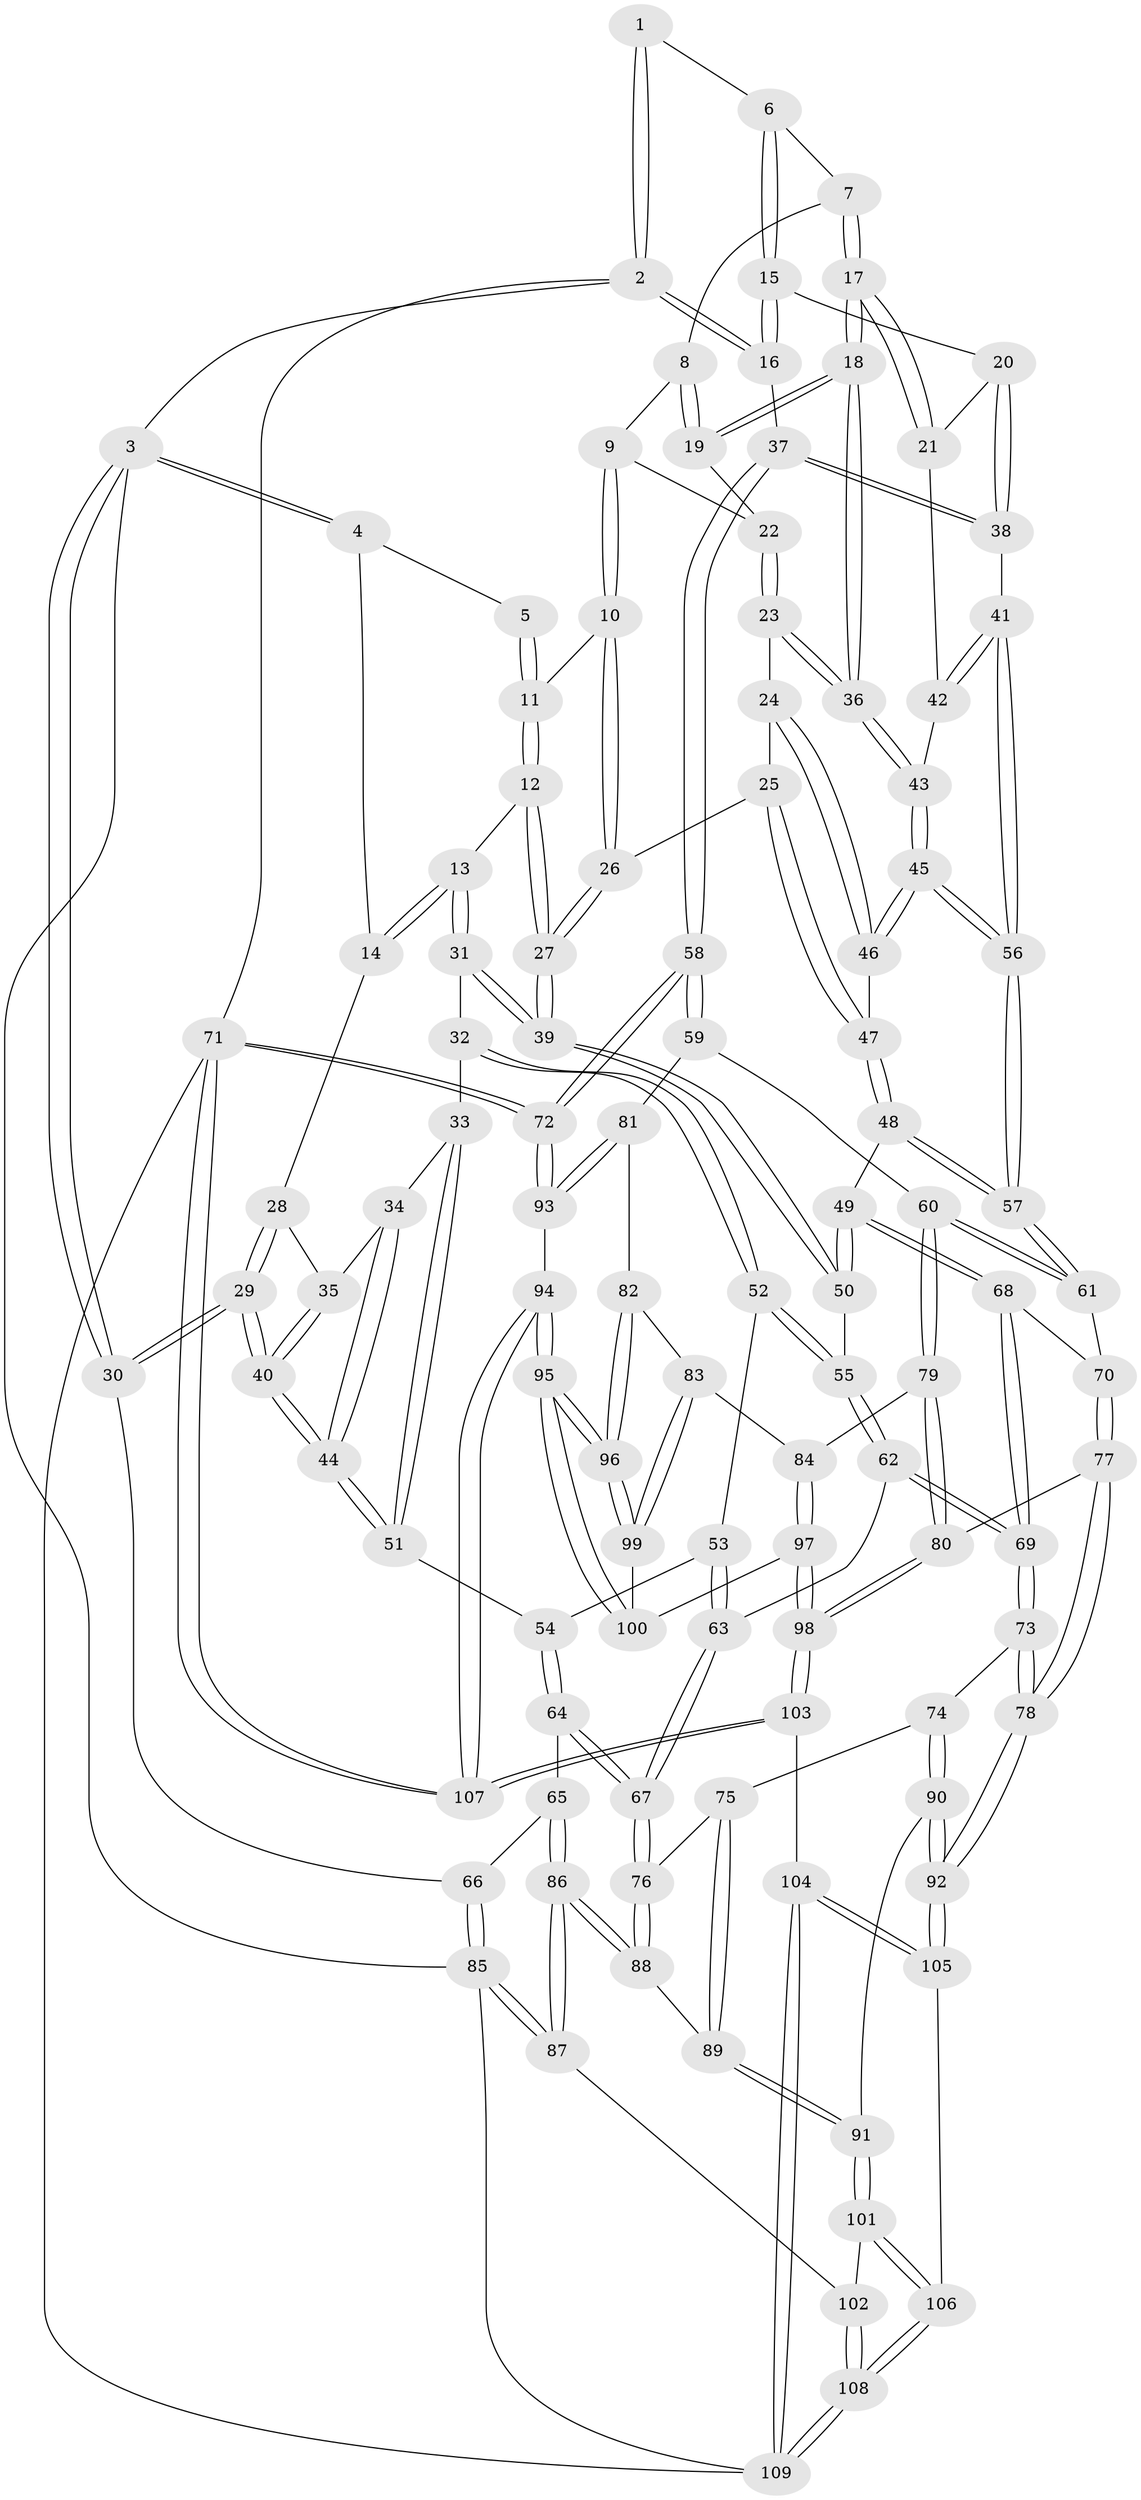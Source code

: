 // coarse degree distribution, {4: 0.375, 5: 0.21875, 3: 0.15625, 7: 0.0625, 2: 0.125, 6: 0.0625}
// Generated by graph-tools (version 1.1) at 2025/21/03/04/25 18:21:31]
// undirected, 109 vertices, 269 edges
graph export_dot {
graph [start="1"]
  node [color=gray90,style=filled];
  1 [pos="+0.7780163086756468+0"];
  2 [pos="+1+0"];
  3 [pos="+0+0"];
  4 [pos="+0.15540522042733096+0"];
  5 [pos="+0.5665891997054051+0"];
  6 [pos="+0.8120115736397533+0.014721731351697437"];
  7 [pos="+0.8010256613110879+0.03481472569337197"];
  8 [pos="+0.7138811689212294+0.06762581161771547"];
  9 [pos="+0.5725773386965053+0"];
  10 [pos="+0.5656048891320787+0"];
  11 [pos="+0.5575347519732385+0"];
  12 [pos="+0.3984204304255883+0.08925110526116184"];
  13 [pos="+0.3363821707061225+0.10722818749904516"];
  14 [pos="+0.19490525720209428+0"];
  15 [pos="+0.9130044158528209+0.1114904715975193"];
  16 [pos="+1+0.007468405735919174"];
  17 [pos="+0.75678673645351+0.15705894407638576"];
  18 [pos="+0.7489625413889957+0.1629980105882022"];
  19 [pos="+0.716367434250497+0.12259380021078253"];
  20 [pos="+0.908897561527079+0.11829695735014004"];
  21 [pos="+0.8501575869301591+0.16252155018763728"];
  22 [pos="+0.648657409229197+0.07339592817898678"];
  23 [pos="+0.6661368611961104+0.18386689339759046"];
  24 [pos="+0.6022705575333756+0.19189536945592234"];
  25 [pos="+0.5918529205344044+0.19135871314186725"];
  26 [pos="+0.5446308498934261+0.1628235527577429"];
  27 [pos="+0.5033377820990915+0.18919017281777997"];
  28 [pos="+0.182036759242232+0"];
  29 [pos="+0+0.3341127380408083"];
  30 [pos="+0+0.3442084773364164"];
  31 [pos="+0.3371204417847775+0.1568125320339674"];
  32 [pos="+0.28152899028391404+0.22942467645660963"];
  33 [pos="+0.25525592363411775+0.22897498972767383"];
  34 [pos="+0.20997845555012215+0.17250976678679592"];
  35 [pos="+0.1923136132873915+0.13522280326075992"];
  36 [pos="+0.7344308774188002+0.18977191446856015"];
  37 [pos="+1+0.3184857628095486"];
  38 [pos="+0.9362460077013893+0.3014800495037777"];
  39 [pos="+0.4661326189127843+0.23231553249717152"];
  40 [pos="+0+0.32400539728718564"];
  41 [pos="+0.9093709662039473+0.30650519796835535"];
  42 [pos="+0.855856204719887+0.18890355732635045"];
  43 [pos="+0.7559016458117603+0.2872829250526295"];
  44 [pos="+0.006019975351718225+0.3218229622658543"];
  45 [pos="+0.7596240331602478+0.3126504111479553"];
  46 [pos="+0.6551598260547138+0.26212601426965"];
  47 [pos="+0.6000078943495115+0.28587468104809494"];
  48 [pos="+0.592598151798167+0.3610424845888117"];
  49 [pos="+0.48386365624039734+0.37577672317116345"];
  50 [pos="+0.4430816238790125+0.35828199942666356"];
  51 [pos="+0.13990080679642064+0.3208635475650158"];
  52 [pos="+0.36981557131780407+0.35825115448516026"];
  53 [pos="+0.2936852314190747+0.4010467749772451"];
  54 [pos="+0.27156719679814484+0.40524538679252237"];
  55 [pos="+0.43131403307646154+0.3621973319480661"];
  56 [pos="+0.7768513878303761+0.37041497742665963"];
  57 [pos="+0.7558667201605157+0.41304670033135327"];
  58 [pos="+1+0.5624284040961108"];
  59 [pos="+0.8309797420342535+0.5038735772547377"];
  60 [pos="+0.7959429669679793+0.4953231745687181"];
  61 [pos="+0.756630688655826+0.41942065683439417"];
  62 [pos="+0.39127579262884143+0.5549505020107455"];
  63 [pos="+0.33176855199216+0.5309454519519562"];
  64 [pos="+0.17432967061891388+0.5574034042174185"];
  65 [pos="+0.1265327361728031+0.5413626157072754"];
  66 [pos="+0+0.3724267101502499"];
  67 [pos="+0.18656653429994327+0.5718443097482763"];
  68 [pos="+0.5440378089195634+0.5474843586433876"];
  69 [pos="+0.4168169859756344+0.6051151883381677"];
  70 [pos="+0.5580824083430466+0.5526230852119678"];
  71 [pos="+1+1"];
  72 [pos="+1+0.6812862490422965"];
  73 [pos="+0.39984390790527274+0.6618372037355377"];
  74 [pos="+0.31660793155666667+0.6799611006618211"];
  75 [pos="+0.2367691048728021+0.6585116661972212"];
  76 [pos="+0.20006406496377405+0.6063847198623397"];
  77 [pos="+0.6563859610658905+0.7226606585067198"];
  78 [pos="+0.5337802649768351+0.8275530525669332"];
  79 [pos="+0.7418583656103178+0.6879141830441978"];
  80 [pos="+0.6790619824145203+0.7181074396574755"];
  81 [pos="+0.9419113935948454+0.7252346021213075"];
  82 [pos="+0.8858905584591058+0.7328541055166973"];
  83 [pos="+0.8402887062100137+0.7324992237446118"];
  84 [pos="+0.7722394342590516+0.7021176938275563"];
  85 [pos="+0+0.8194936524584178"];
  86 [pos="+0+0.7633238138114143"];
  87 [pos="+0+0.7989343185769714"];
  88 [pos="+0.04235882986613292+0.7517032606417559"];
  89 [pos="+0.190048532067814+0.7518835261876808"];
  90 [pos="+0.30399791837768325+0.8121465226143544"];
  91 [pos="+0.21165747172091912+0.8267473490614614"];
  92 [pos="+0.4969316458816646+0.9646477577722407"];
  93 [pos="+0.9471050883523587+0.7249577195216785"];
  94 [pos="+0.9082291970126612+0.9100619687576718"];
  95 [pos="+0.906189422287819+0.9081106663326273"];
  96 [pos="+0.899156970542054+0.878556906584499"];
  97 [pos="+0.7928341819765942+0.8854526981852112"];
  98 [pos="+0.7737969436950765+0.8971422027658361"];
  99 [pos="+0.8375278947822405+0.7855930410621036"];
  100 [pos="+0.8257329008173188+0.8672415819050463"];
  101 [pos="+0.18699719887538807+0.8777757465075521"];
  102 [pos="+0.13536591613909296+0.8920231881086613"];
  103 [pos="+0.6731046080569595+1"];
  104 [pos="+0.5158423260823736+1"];
  105 [pos="+0.4967449692658902+1"];
  106 [pos="+0.23621453236415615+0.9251054502494063"];
  107 [pos="+1+1"];
  108 [pos="+0.0883619150691235+1"];
  109 [pos="+0.015224302558472541+1"];
  1 -- 2;
  1 -- 2;
  1 -- 6;
  2 -- 3;
  2 -- 16;
  2 -- 16;
  2 -- 71;
  3 -- 4;
  3 -- 4;
  3 -- 30;
  3 -- 30;
  3 -- 85;
  4 -- 5;
  4 -- 14;
  5 -- 11;
  5 -- 11;
  6 -- 7;
  6 -- 15;
  6 -- 15;
  7 -- 8;
  7 -- 17;
  7 -- 17;
  8 -- 9;
  8 -- 19;
  8 -- 19;
  9 -- 10;
  9 -- 10;
  9 -- 22;
  10 -- 11;
  10 -- 26;
  10 -- 26;
  11 -- 12;
  11 -- 12;
  12 -- 13;
  12 -- 27;
  12 -- 27;
  13 -- 14;
  13 -- 14;
  13 -- 31;
  13 -- 31;
  14 -- 28;
  15 -- 16;
  15 -- 16;
  15 -- 20;
  16 -- 37;
  17 -- 18;
  17 -- 18;
  17 -- 21;
  17 -- 21;
  18 -- 19;
  18 -- 19;
  18 -- 36;
  18 -- 36;
  19 -- 22;
  20 -- 21;
  20 -- 38;
  20 -- 38;
  21 -- 42;
  22 -- 23;
  22 -- 23;
  23 -- 24;
  23 -- 36;
  23 -- 36;
  24 -- 25;
  24 -- 46;
  24 -- 46;
  25 -- 26;
  25 -- 47;
  25 -- 47;
  26 -- 27;
  26 -- 27;
  27 -- 39;
  27 -- 39;
  28 -- 29;
  28 -- 29;
  28 -- 35;
  29 -- 30;
  29 -- 30;
  29 -- 40;
  29 -- 40;
  30 -- 66;
  31 -- 32;
  31 -- 39;
  31 -- 39;
  32 -- 33;
  32 -- 52;
  32 -- 52;
  33 -- 34;
  33 -- 51;
  33 -- 51;
  34 -- 35;
  34 -- 44;
  34 -- 44;
  35 -- 40;
  35 -- 40;
  36 -- 43;
  36 -- 43;
  37 -- 38;
  37 -- 38;
  37 -- 58;
  37 -- 58;
  38 -- 41;
  39 -- 50;
  39 -- 50;
  40 -- 44;
  40 -- 44;
  41 -- 42;
  41 -- 42;
  41 -- 56;
  41 -- 56;
  42 -- 43;
  43 -- 45;
  43 -- 45;
  44 -- 51;
  44 -- 51;
  45 -- 46;
  45 -- 46;
  45 -- 56;
  45 -- 56;
  46 -- 47;
  47 -- 48;
  47 -- 48;
  48 -- 49;
  48 -- 57;
  48 -- 57;
  49 -- 50;
  49 -- 50;
  49 -- 68;
  49 -- 68;
  50 -- 55;
  51 -- 54;
  52 -- 53;
  52 -- 55;
  52 -- 55;
  53 -- 54;
  53 -- 63;
  53 -- 63;
  54 -- 64;
  54 -- 64;
  55 -- 62;
  55 -- 62;
  56 -- 57;
  56 -- 57;
  57 -- 61;
  57 -- 61;
  58 -- 59;
  58 -- 59;
  58 -- 72;
  58 -- 72;
  59 -- 60;
  59 -- 81;
  60 -- 61;
  60 -- 61;
  60 -- 79;
  60 -- 79;
  61 -- 70;
  62 -- 63;
  62 -- 69;
  62 -- 69;
  63 -- 67;
  63 -- 67;
  64 -- 65;
  64 -- 67;
  64 -- 67;
  65 -- 66;
  65 -- 86;
  65 -- 86;
  66 -- 85;
  66 -- 85;
  67 -- 76;
  67 -- 76;
  68 -- 69;
  68 -- 69;
  68 -- 70;
  69 -- 73;
  69 -- 73;
  70 -- 77;
  70 -- 77;
  71 -- 72;
  71 -- 72;
  71 -- 107;
  71 -- 107;
  71 -- 109;
  72 -- 93;
  72 -- 93;
  73 -- 74;
  73 -- 78;
  73 -- 78;
  74 -- 75;
  74 -- 90;
  74 -- 90;
  75 -- 76;
  75 -- 89;
  75 -- 89;
  76 -- 88;
  76 -- 88;
  77 -- 78;
  77 -- 78;
  77 -- 80;
  78 -- 92;
  78 -- 92;
  79 -- 80;
  79 -- 80;
  79 -- 84;
  80 -- 98;
  80 -- 98;
  81 -- 82;
  81 -- 93;
  81 -- 93;
  82 -- 83;
  82 -- 96;
  82 -- 96;
  83 -- 84;
  83 -- 99;
  83 -- 99;
  84 -- 97;
  84 -- 97;
  85 -- 87;
  85 -- 87;
  85 -- 109;
  86 -- 87;
  86 -- 87;
  86 -- 88;
  86 -- 88;
  87 -- 102;
  88 -- 89;
  89 -- 91;
  89 -- 91;
  90 -- 91;
  90 -- 92;
  90 -- 92;
  91 -- 101;
  91 -- 101;
  92 -- 105;
  92 -- 105;
  93 -- 94;
  94 -- 95;
  94 -- 95;
  94 -- 107;
  94 -- 107;
  95 -- 96;
  95 -- 96;
  95 -- 100;
  95 -- 100;
  96 -- 99;
  96 -- 99;
  97 -- 98;
  97 -- 98;
  97 -- 100;
  98 -- 103;
  98 -- 103;
  99 -- 100;
  101 -- 102;
  101 -- 106;
  101 -- 106;
  102 -- 108;
  102 -- 108;
  103 -- 104;
  103 -- 107;
  103 -- 107;
  104 -- 105;
  104 -- 105;
  104 -- 109;
  104 -- 109;
  105 -- 106;
  106 -- 108;
  106 -- 108;
  108 -- 109;
  108 -- 109;
}

